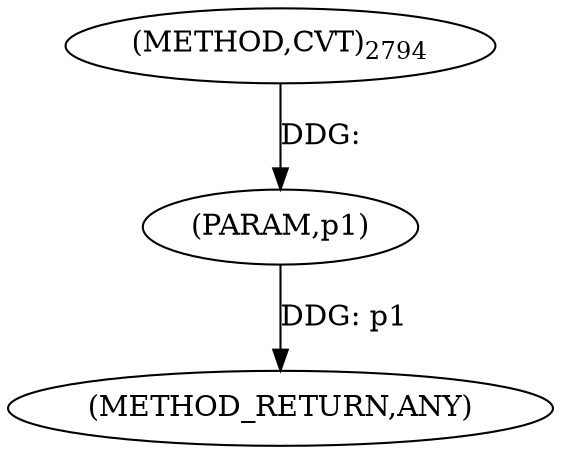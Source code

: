 digraph "CVT" {  
"100702" [label = <(METHOD,CVT)<SUB>2794</SUB>> ]
"100704" [label = <(METHOD_RETURN,ANY)> ]
"100703" [label = <(PARAM,p1)> ]
  "100703" -> "100704"  [ label = "DDG: p1"] 
  "100702" -> "100703"  [ label = "DDG: "] 
}
